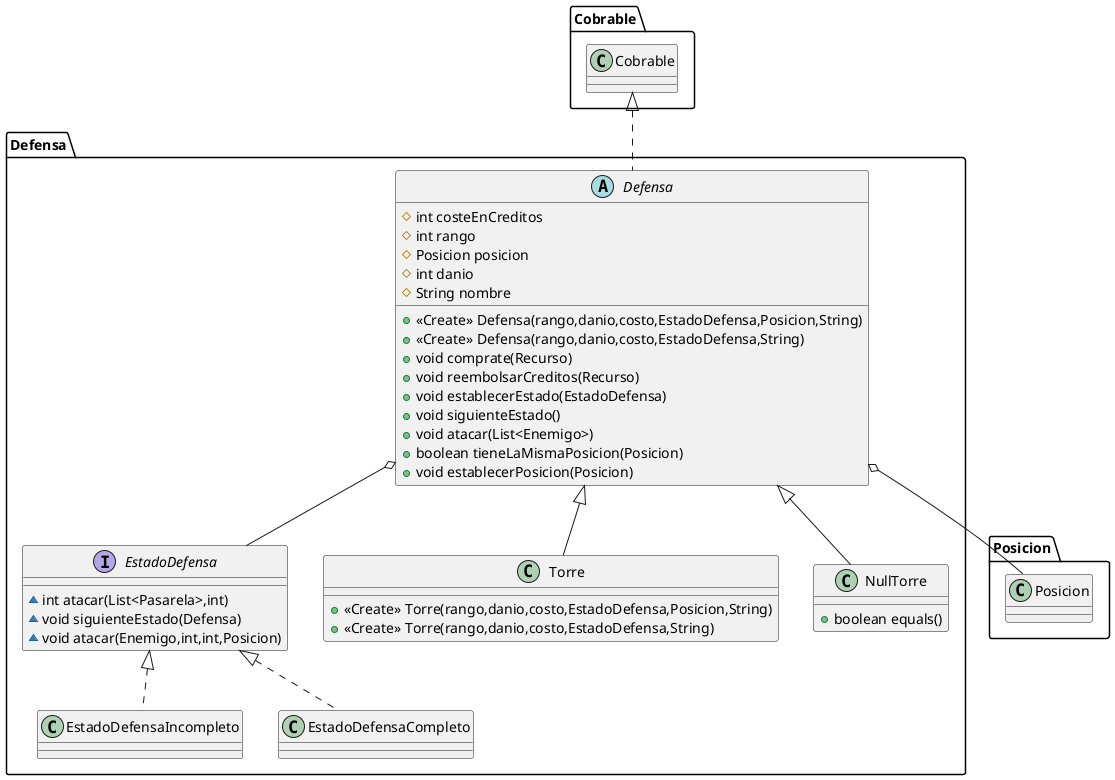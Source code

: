 @startuml
class Defensa.EstadoDefensaIncompleto {

}
interface Defensa.EstadoDefensa {
~ int atacar(List<Pasarela>,int)
~ void siguienteEstado(Defensa)
~ void atacar(Enemigo,int,int,Posicion)
}
abstract class Defensa.Defensa {
# int costeEnCreditos
# int rango
# Posicion posicion
# int danio
# String nombre
+ <<Create>> Defensa(rango,danio,costo,EstadoDefensa,Posicion,String)
+ <<Create>> Defensa(rango,danio,costo,EstadoDefensa,String)
+ void comprate(Recurso)
+ void reembolsarCreditos(Recurso)
+ void establecerEstado(EstadoDefensa)
+ void siguienteEstado()
+ void atacar(List<Enemigo>)
+ boolean tieneLaMismaPosicion(Posicion)
+ void establecerPosicion(Posicion)
}
class Defensa.Torre {
+ <<Create>> Torre(rango,danio,costo,EstadoDefensa,Posicion,String)
+ <<Create>> Torre(rango,danio,costo,EstadoDefensa,String)
}
class Defensa.NullTorre {
    +boolean equals()
}
class Defensa.EstadoDefensaCompleto {

}


Defensa.EstadoDefensa <|.. Defensa.EstadoDefensaIncompleto
Cobrable.Cobrable <|.. Defensa.Defensa
Defensa.Defensa <|-- Defensa.Torre
Defensa.Defensa <|-- Defensa.NullTorre
Defensa.EstadoDefensa <|.. Defensa.EstadoDefensaCompleto

Defensa.Defensa o-- EstadoDefensa
Defensa.Defensa o-- Posicion.Posicion
@enduml